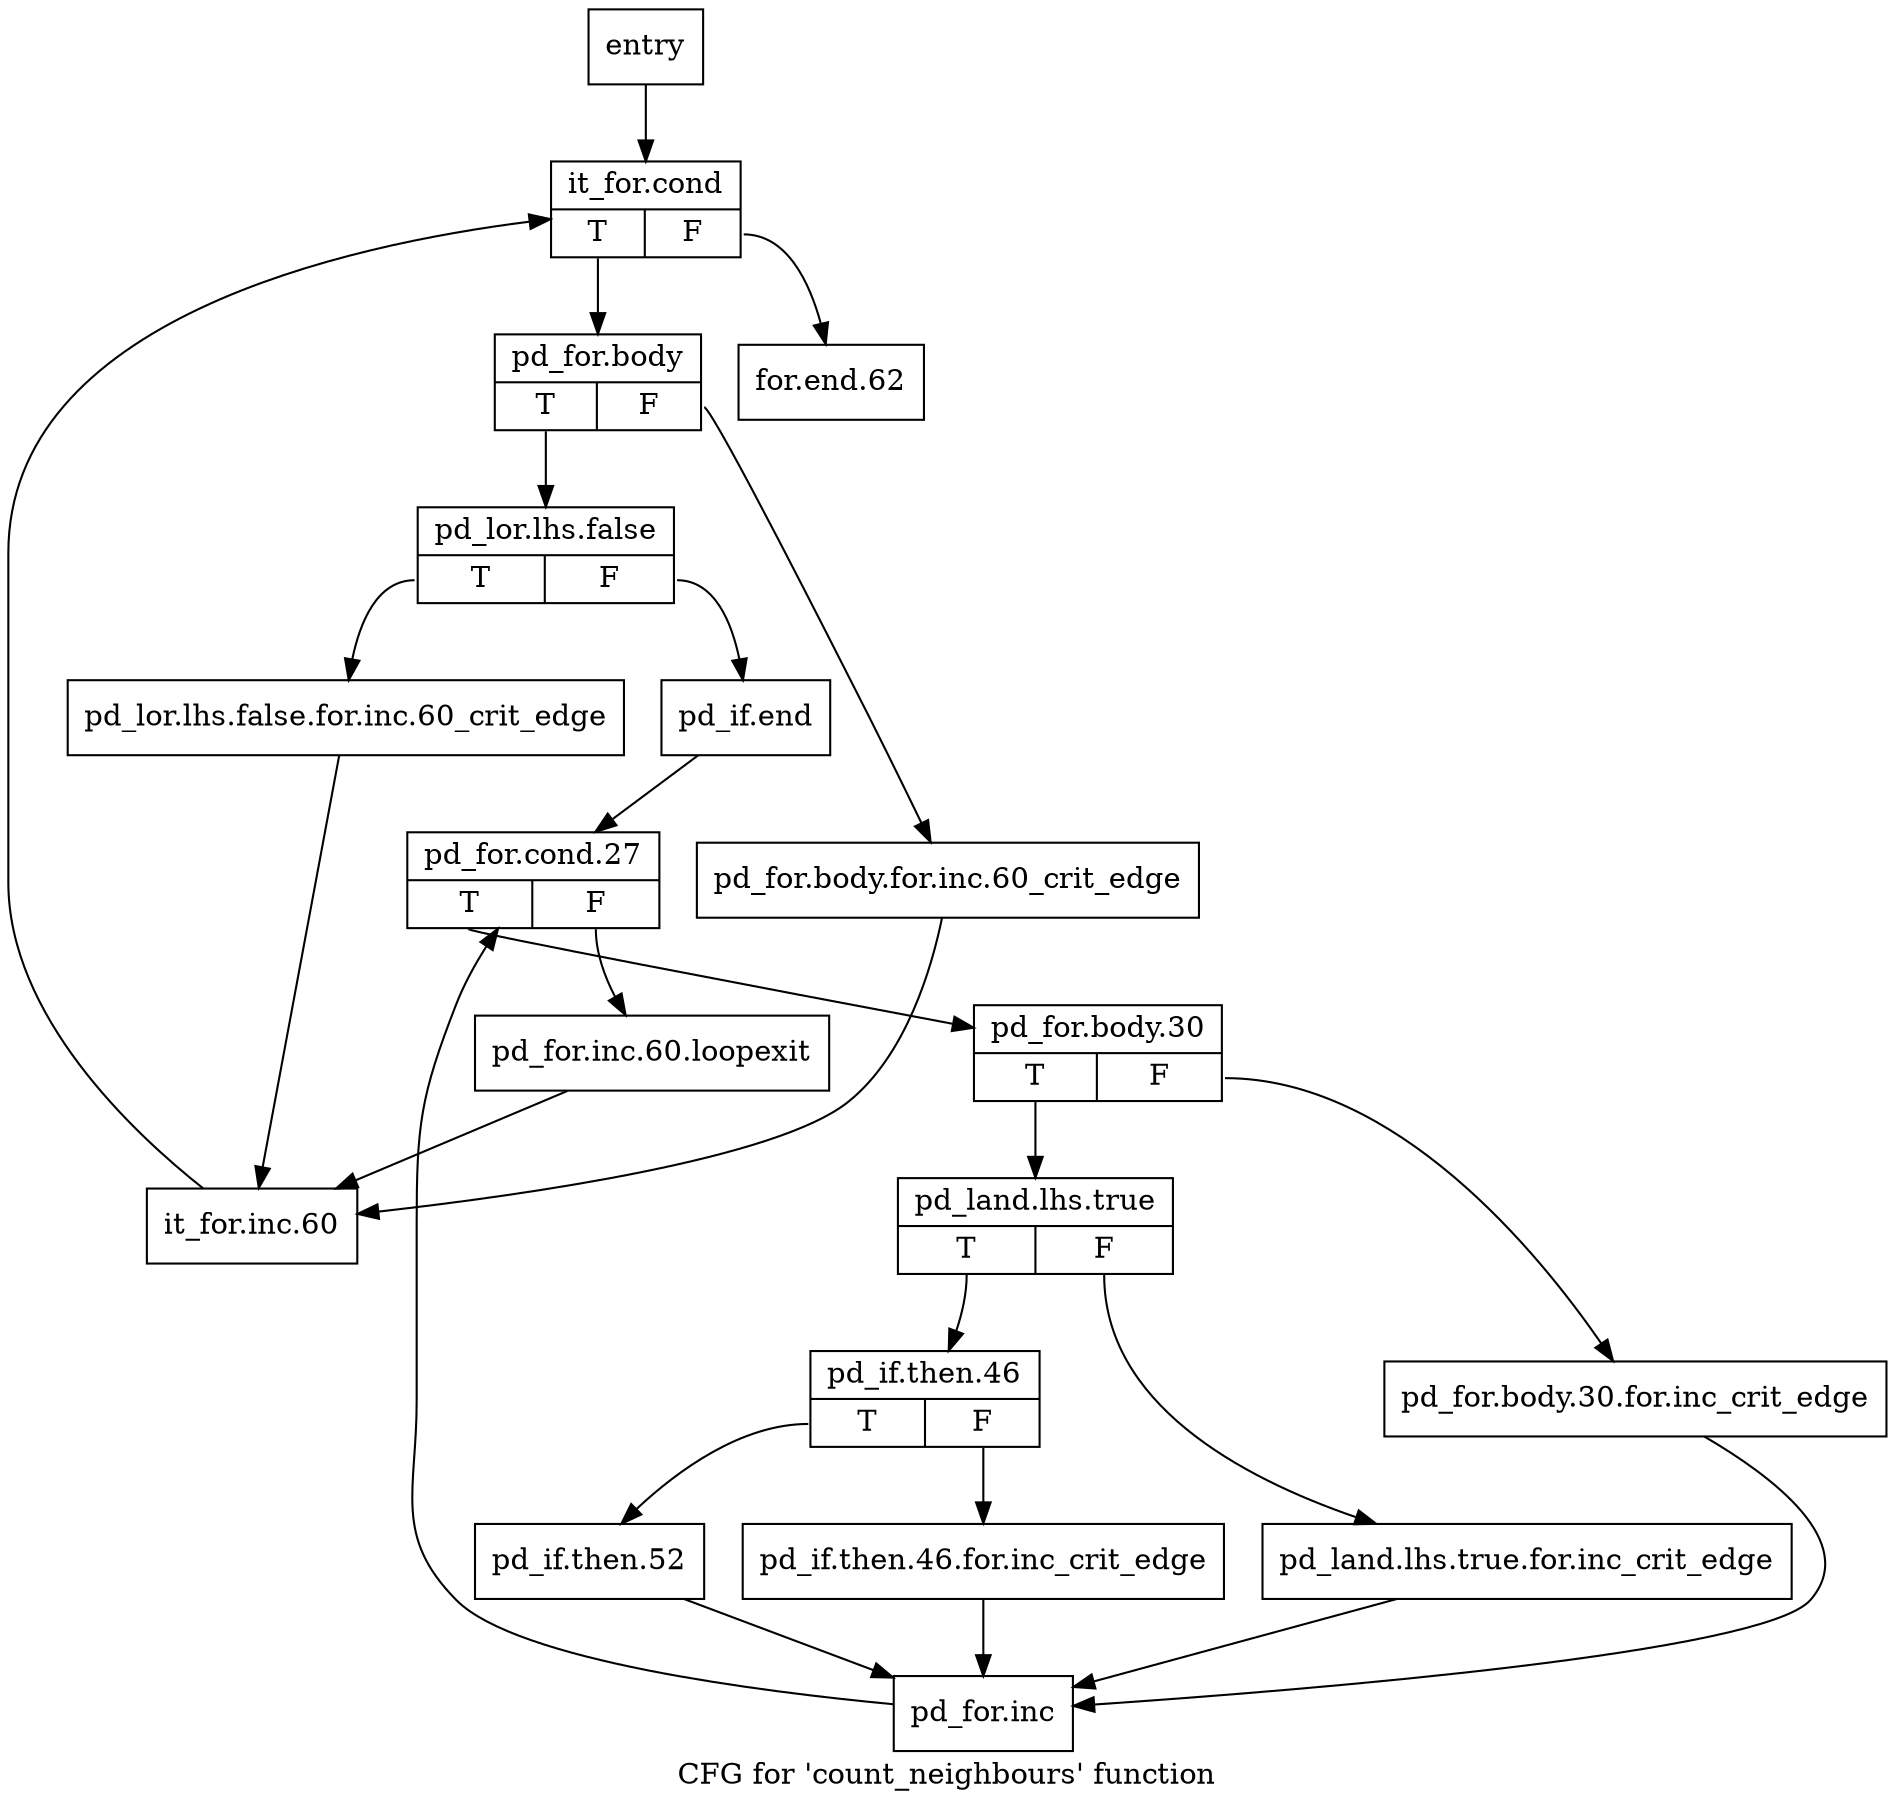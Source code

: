 digraph "CFG for 'count_neighbours' function" {
	label="CFG for 'count_neighbours' function";

	Node0x30bd510 [shape=record,label="{entry}"];
	Node0x30bd510 -> Node0x30bd560;
	Node0x30bd560 [shape=record,label="{it_for.cond|{<s0>T|<s1>F}}"];
	Node0x30bd560:s0 -> Node0x30bd5b0;
	Node0x30bd560:s1 -> Node0x30bdab0;
	Node0x30bd5b0 [shape=record,label="{pd_for.body|{<s0>T|<s1>F}}"];
	Node0x30bd5b0:s0 -> Node0x30bd650;
	Node0x30bd5b0:s1 -> Node0x30bd600;
	Node0x30bd600 [shape=record,label="{pd_for.body.for.inc.60_crit_edge}"];
	Node0x30bd600 -> Node0x30bda60;
	Node0x30bd650 [shape=record,label="{pd_lor.lhs.false|{<s0>T|<s1>F}}"];
	Node0x30bd650:s0 -> Node0x30bd6a0;
	Node0x30bd650:s1 -> Node0x30bd6f0;
	Node0x30bd6a0 [shape=record,label="{pd_lor.lhs.false.for.inc.60_crit_edge}"];
	Node0x30bd6a0 -> Node0x30bda60;
	Node0x30bd6f0 [shape=record,label="{pd_if.end}"];
	Node0x30bd6f0 -> Node0x30bd740;
	Node0x30bd740 [shape=record,label="{pd_for.cond.27|{<s0>T|<s1>F}}"];
	Node0x30bd740:s0 -> Node0x30bd790;
	Node0x30bd740:s1 -> Node0x30bda10;
	Node0x30bd790 [shape=record,label="{pd_for.body.30|{<s0>T|<s1>F}}"];
	Node0x30bd790:s0 -> Node0x30bd830;
	Node0x30bd790:s1 -> Node0x30bd7e0;
	Node0x30bd7e0 [shape=record,label="{pd_for.body.30.for.inc_crit_edge}"];
	Node0x30bd7e0 -> Node0x30bd9c0;
	Node0x30bd830 [shape=record,label="{pd_land.lhs.true|{<s0>T|<s1>F}}"];
	Node0x30bd830:s0 -> Node0x30bd8d0;
	Node0x30bd830:s1 -> Node0x30bd880;
	Node0x30bd880 [shape=record,label="{pd_land.lhs.true.for.inc_crit_edge}"];
	Node0x30bd880 -> Node0x30bd9c0;
	Node0x30bd8d0 [shape=record,label="{pd_if.then.46|{<s0>T|<s1>F}}"];
	Node0x30bd8d0:s0 -> Node0x30bd970;
	Node0x30bd8d0:s1 -> Node0x30bd920;
	Node0x30bd920 [shape=record,label="{pd_if.then.46.for.inc_crit_edge}"];
	Node0x30bd920 -> Node0x30bd9c0;
	Node0x30bd970 [shape=record,label="{pd_if.then.52}"];
	Node0x30bd970 -> Node0x30bd9c0;
	Node0x30bd9c0 [shape=record,label="{pd_for.inc}"];
	Node0x30bd9c0 -> Node0x30bd740;
	Node0x30bda10 [shape=record,label="{pd_for.inc.60.loopexit}"];
	Node0x30bda10 -> Node0x30bda60;
	Node0x30bda60 [shape=record,label="{it_for.inc.60}"];
	Node0x30bda60 -> Node0x30bd560;
	Node0x30bdab0 [shape=record,label="{for.end.62}"];
}
